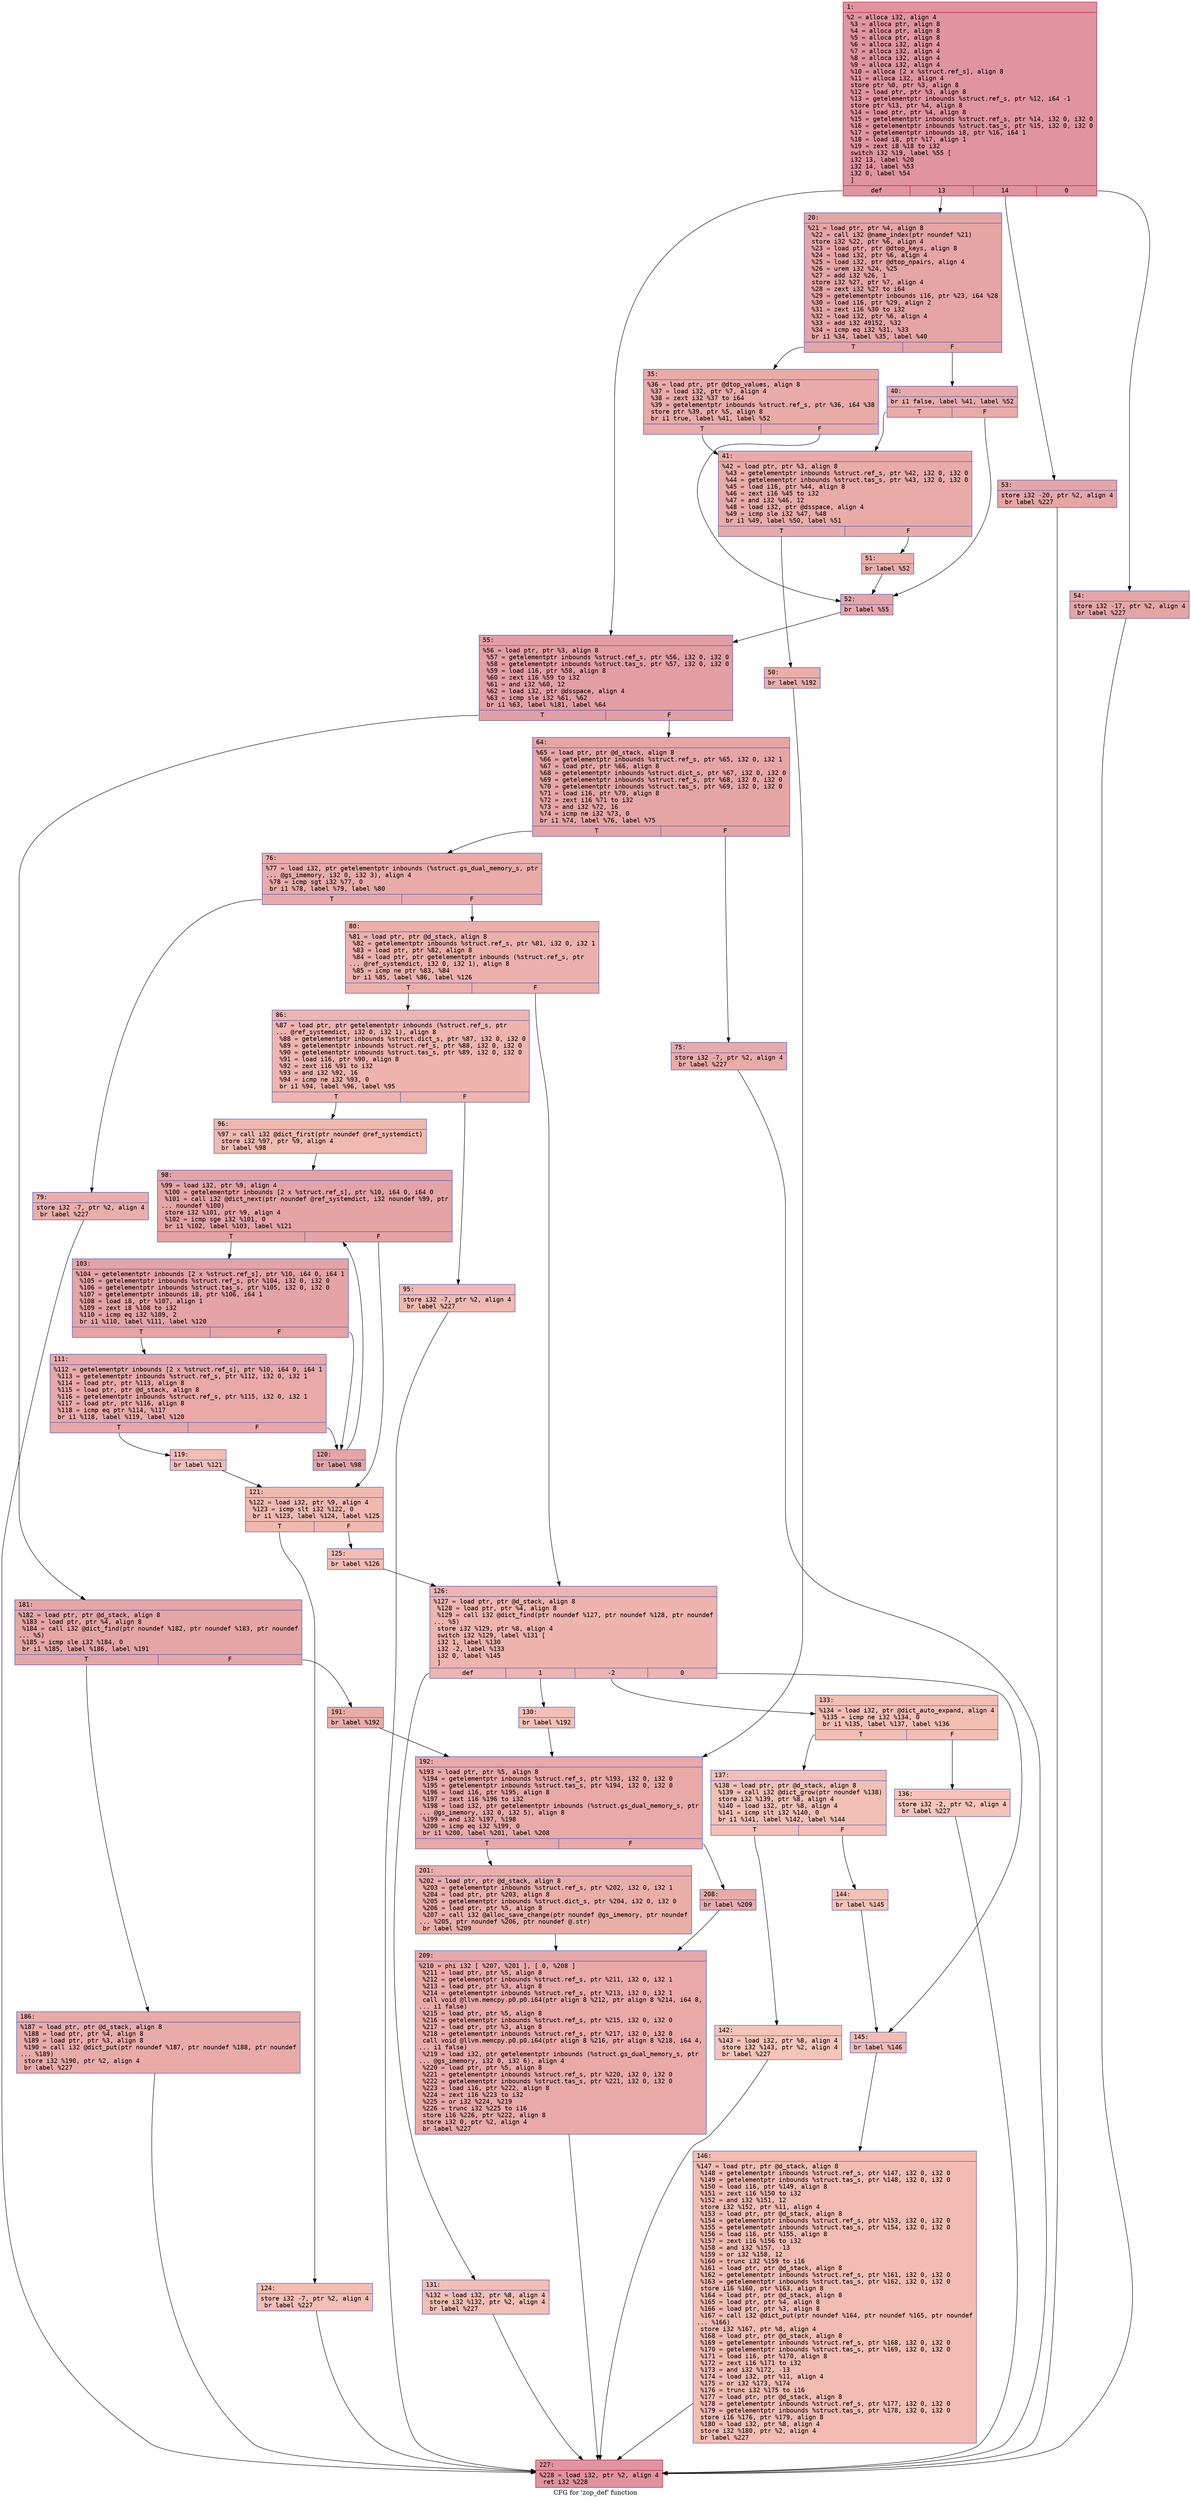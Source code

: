 digraph "CFG for 'zop_def' function" {
	label="CFG for 'zop_def' function";

	Node0x600003c06760 [shape=record,color="#b70d28ff", style=filled, fillcolor="#b70d2870" fontname="Courier",label="{1:\l|  %2 = alloca i32, align 4\l  %3 = alloca ptr, align 8\l  %4 = alloca ptr, align 8\l  %5 = alloca ptr, align 8\l  %6 = alloca i32, align 4\l  %7 = alloca i32, align 4\l  %8 = alloca i32, align 4\l  %9 = alloca i32, align 4\l  %10 = alloca [2 x %struct.ref_s], align 8\l  %11 = alloca i32, align 4\l  store ptr %0, ptr %3, align 8\l  %12 = load ptr, ptr %3, align 8\l  %13 = getelementptr inbounds %struct.ref_s, ptr %12, i64 -1\l  store ptr %13, ptr %4, align 8\l  %14 = load ptr, ptr %4, align 8\l  %15 = getelementptr inbounds %struct.ref_s, ptr %14, i32 0, i32 0\l  %16 = getelementptr inbounds %struct.tas_s, ptr %15, i32 0, i32 0\l  %17 = getelementptr inbounds i8, ptr %16, i64 1\l  %18 = load i8, ptr %17, align 1\l  %19 = zext i8 %18 to i32\l  switch i32 %19, label %55 [\l    i32 13, label %20\l    i32 14, label %53\l    i32 0, label %54\l  ]\l|{<s0>def|<s1>13|<s2>14|<s3>0}}"];
	Node0x600003c06760:s0 -> Node0x600003c06a80[tooltip="1 -> 55\nProbability 25.00%" ];
	Node0x600003c06760:s1 -> Node0x600003c067b0[tooltip="1 -> 20\nProbability 25.00%" ];
	Node0x600003c06760:s2 -> Node0x600003c069e0[tooltip="1 -> 53\nProbability 25.00%" ];
	Node0x600003c06760:s3 -> Node0x600003c06a30[tooltip="1 -> 54\nProbability 25.00%" ];
	Node0x600003c067b0 [shape=record,color="#3d50c3ff", style=filled, fillcolor="#c5333470" fontname="Courier",label="{20:\l|  %21 = load ptr, ptr %4, align 8\l  %22 = call i32 @name_index(ptr noundef %21)\l  store i32 %22, ptr %6, align 4\l  %23 = load ptr, ptr @dtop_keys, align 8\l  %24 = load i32, ptr %6, align 4\l  %25 = load i32, ptr @dtop_npairs, align 4\l  %26 = urem i32 %24, %25\l  %27 = add i32 %26, 1\l  store i32 %27, ptr %7, align 4\l  %28 = zext i32 %27 to i64\l  %29 = getelementptr inbounds i16, ptr %23, i64 %28\l  %30 = load i16, ptr %29, align 2\l  %31 = zext i16 %30 to i32\l  %32 = load i32, ptr %6, align 4\l  %33 = add i32 49152, %32\l  %34 = icmp eq i32 %31, %33\l  br i1 %34, label %35, label %40\l|{<s0>T|<s1>F}}"];
	Node0x600003c067b0:s0 -> Node0x600003c06800[tooltip="20 -> 35\nProbability 50.00%" ];
	Node0x600003c067b0:s1 -> Node0x600003c06850[tooltip="20 -> 40\nProbability 50.00%" ];
	Node0x600003c06800 [shape=record,color="#3d50c3ff", style=filled, fillcolor="#cc403a70" fontname="Courier",label="{35:\l|  %36 = load ptr, ptr @dtop_values, align 8\l  %37 = load i32, ptr %7, align 4\l  %38 = zext i32 %37 to i64\l  %39 = getelementptr inbounds %struct.ref_s, ptr %36, i64 %38\l  store ptr %39, ptr %5, align 8\l  br i1 true, label %41, label %52\l|{<s0>T|<s1>F}}"];
	Node0x600003c06800:s0 -> Node0x600003c068a0[tooltip="35 -> 41\nProbability 50.00%" ];
	Node0x600003c06800:s1 -> Node0x600003c06990[tooltip="35 -> 52\nProbability 50.00%" ];
	Node0x600003c06850 [shape=record,color="#3d50c3ff", style=filled, fillcolor="#cc403a70" fontname="Courier",label="{40:\l|  br i1 false, label %41, label %52\l|{<s0>T|<s1>F}}"];
	Node0x600003c06850:s0 -> Node0x600003c068a0[tooltip="40 -> 41\nProbability 50.00%" ];
	Node0x600003c06850:s1 -> Node0x600003c06990[tooltip="40 -> 52\nProbability 50.00%" ];
	Node0x600003c068a0 [shape=record,color="#3d50c3ff", style=filled, fillcolor="#cc403a70" fontname="Courier",label="{41:\l|  %42 = load ptr, ptr %3, align 8\l  %43 = getelementptr inbounds %struct.ref_s, ptr %42, i32 0, i32 0\l  %44 = getelementptr inbounds %struct.tas_s, ptr %43, i32 0, i32 0\l  %45 = load i16, ptr %44, align 8\l  %46 = zext i16 %45 to i32\l  %47 = and i32 %46, 12\l  %48 = load i32, ptr @dsspace, align 4\l  %49 = icmp sle i32 %47, %48\l  br i1 %49, label %50, label %51\l|{<s0>T|<s1>F}}"];
	Node0x600003c068a0:s0 -> Node0x600003c068f0[tooltip="41 -> 50\nProbability 50.00%" ];
	Node0x600003c068a0:s1 -> Node0x600003c06940[tooltip="41 -> 51\nProbability 50.00%" ];
	Node0x600003c068f0 [shape=record,color="#3d50c3ff", style=filled, fillcolor="#d0473d70" fontname="Courier",label="{50:\l|  br label %192\l}"];
	Node0x600003c068f0 -> Node0x600003c073e0[tooltip="50 -> 192\nProbability 100.00%" ];
	Node0x600003c06940 [shape=record,color="#3d50c3ff", style=filled, fillcolor="#d0473d70" fontname="Courier",label="{51:\l|  br label %52\l}"];
	Node0x600003c06940 -> Node0x600003c06990[tooltip="51 -> 52\nProbability 100.00%" ];
	Node0x600003c06990 [shape=record,color="#3d50c3ff", style=filled, fillcolor="#c5333470" fontname="Courier",label="{52:\l|  br label %55\l}"];
	Node0x600003c06990 -> Node0x600003c06a80[tooltip="52 -> 55\nProbability 100.00%" ];
	Node0x600003c069e0 [shape=record,color="#3d50c3ff", style=filled, fillcolor="#c5333470" fontname="Courier",label="{53:\l|  store i32 -20, ptr %2, align 4\l  br label %227\l}"];
	Node0x600003c069e0 -> Node0x600003c07520[tooltip="53 -> 227\nProbability 100.00%" ];
	Node0x600003c06a30 [shape=record,color="#3d50c3ff", style=filled, fillcolor="#c5333470" fontname="Courier",label="{54:\l|  store i32 -17, ptr %2, align 4\l  br label %227\l}"];
	Node0x600003c06a30 -> Node0x600003c07520[tooltip="54 -> 227\nProbability 100.00%" ];
	Node0x600003c06a80 [shape=record,color="#3d50c3ff", style=filled, fillcolor="#be242e70" fontname="Courier",label="{55:\l|  %56 = load ptr, ptr %3, align 8\l  %57 = getelementptr inbounds %struct.ref_s, ptr %56, i32 0, i32 0\l  %58 = getelementptr inbounds %struct.tas_s, ptr %57, i32 0, i32 0\l  %59 = load i16, ptr %58, align 8\l  %60 = zext i16 %59 to i32\l  %61 = and i32 %60, 12\l  %62 = load i32, ptr @dsspace, align 4\l  %63 = icmp sle i32 %61, %62\l  br i1 %63, label %181, label %64\l|{<s0>T|<s1>F}}"];
	Node0x600003c06a80:s0 -> Node0x600003c072f0[tooltip="55 -> 181\nProbability 50.00%" ];
	Node0x600003c06a80:s1 -> Node0x600003c06ad0[tooltip="55 -> 64\nProbability 50.00%" ];
	Node0x600003c06ad0 [shape=record,color="#3d50c3ff", style=filled, fillcolor="#c5333470" fontname="Courier",label="{64:\l|  %65 = load ptr, ptr @d_stack, align 8\l  %66 = getelementptr inbounds %struct.ref_s, ptr %65, i32 0, i32 1\l  %67 = load ptr, ptr %66, align 8\l  %68 = getelementptr inbounds %struct.dict_s, ptr %67, i32 0, i32 0\l  %69 = getelementptr inbounds %struct.ref_s, ptr %68, i32 0, i32 0\l  %70 = getelementptr inbounds %struct.tas_s, ptr %69, i32 0, i32 0\l  %71 = load i16, ptr %70, align 8\l  %72 = zext i16 %71 to i32\l  %73 = and i32 %72, 16\l  %74 = icmp ne i32 %73, 0\l  br i1 %74, label %76, label %75\l|{<s0>T|<s1>F}}"];
	Node0x600003c06ad0:s0 -> Node0x600003c06b70[tooltip="64 -> 76\nProbability 50.00%" ];
	Node0x600003c06ad0:s1 -> Node0x600003c06b20[tooltip="64 -> 75\nProbability 50.00%" ];
	Node0x600003c06b20 [shape=record,color="#3d50c3ff", style=filled, fillcolor="#cc403a70" fontname="Courier",label="{75:\l|  store i32 -7, ptr %2, align 4\l  br label %227\l}"];
	Node0x600003c06b20 -> Node0x600003c07520[tooltip="75 -> 227\nProbability 100.00%" ];
	Node0x600003c06b70 [shape=record,color="#3d50c3ff", style=filled, fillcolor="#cc403a70" fontname="Courier",label="{76:\l|  %77 = load i32, ptr getelementptr inbounds (%struct.gs_dual_memory_s, ptr\l... @gs_imemory, i32 0, i32 3), align 4\l  %78 = icmp sgt i32 %77, 0\l  br i1 %78, label %79, label %80\l|{<s0>T|<s1>F}}"];
	Node0x600003c06b70:s0 -> Node0x600003c06bc0[tooltip="76 -> 79\nProbability 62.50%" ];
	Node0x600003c06b70:s1 -> Node0x600003c06c10[tooltip="76 -> 80\nProbability 37.50%" ];
	Node0x600003c06bc0 [shape=record,color="#3d50c3ff", style=filled, fillcolor="#d0473d70" fontname="Courier",label="{79:\l|  store i32 -7, ptr %2, align 4\l  br label %227\l}"];
	Node0x600003c06bc0 -> Node0x600003c07520[tooltip="79 -> 227\nProbability 100.00%" ];
	Node0x600003c06c10 [shape=record,color="#3d50c3ff", style=filled, fillcolor="#d24b4070" fontname="Courier",label="{80:\l|  %81 = load ptr, ptr @d_stack, align 8\l  %82 = getelementptr inbounds %struct.ref_s, ptr %81, i32 0, i32 1\l  %83 = load ptr, ptr %82, align 8\l  %84 = load ptr, ptr getelementptr inbounds (%struct.ref_s, ptr\l... @ref_systemdict, i32 0, i32 1), align 8\l  %85 = icmp ne ptr %83, %84\l  br i1 %85, label %86, label %126\l|{<s0>T|<s1>F}}"];
	Node0x600003c06c10:s0 -> Node0x600003c06c60[tooltip="80 -> 86\nProbability 62.50%" ];
	Node0x600003c06c10:s1 -> Node0x600003c06fd0[tooltip="80 -> 126\nProbability 37.50%" ];
	Node0x600003c06c60 [shape=record,color="#3d50c3ff", style=filled, fillcolor="#d8564670" fontname="Courier",label="{86:\l|  %87 = load ptr, ptr getelementptr inbounds (%struct.ref_s, ptr\l... @ref_systemdict, i32 0, i32 1), align 8\l  %88 = getelementptr inbounds %struct.dict_s, ptr %87, i32 0, i32 0\l  %89 = getelementptr inbounds %struct.ref_s, ptr %88, i32 0, i32 0\l  %90 = getelementptr inbounds %struct.tas_s, ptr %89, i32 0, i32 0\l  %91 = load i16, ptr %90, align 8\l  %92 = zext i16 %91 to i32\l  %93 = and i32 %92, 16\l  %94 = icmp ne i32 %93, 0\l  br i1 %94, label %96, label %95\l|{<s0>T|<s1>F}}"];
	Node0x600003c06c60:s0 -> Node0x600003c06d00[tooltip="86 -> 96\nProbability 50.00%" ];
	Node0x600003c06c60:s1 -> Node0x600003c06cb0[tooltip="86 -> 95\nProbability 50.00%" ];
	Node0x600003c06cb0 [shape=record,color="#3d50c3ff", style=filled, fillcolor="#de614d70" fontname="Courier",label="{95:\l|  store i32 -7, ptr %2, align 4\l  br label %227\l}"];
	Node0x600003c06cb0 -> Node0x600003c07520[tooltip="95 -> 227\nProbability 100.00%" ];
	Node0x600003c06d00 [shape=record,color="#3d50c3ff", style=filled, fillcolor="#de614d70" fontname="Courier",label="{96:\l|  %97 = call i32 @dict_first(ptr noundef @ref_systemdict)\l  store i32 %97, ptr %9, align 4\l  br label %98\l}"];
	Node0x600003c06d00 -> Node0x600003c06d50[tooltip="96 -> 98\nProbability 100.00%" ];
	Node0x600003c06d50 [shape=record,color="#3d50c3ff", style=filled, fillcolor="#c32e3170" fontname="Courier",label="{98:\l|  %99 = load i32, ptr %9, align 4\l  %100 = getelementptr inbounds [2 x %struct.ref_s], ptr %10, i64 0, i64 0\l  %101 = call i32 @dict_next(ptr noundef @ref_systemdict, i32 noundef %99, ptr\l... noundef %100)\l  store i32 %101, ptr %9, align 4\l  %102 = icmp sge i32 %101, 0\l  br i1 %102, label %103, label %121\l|{<s0>T|<s1>F}}"];
	Node0x600003c06d50:s0 -> Node0x600003c06da0[tooltip="98 -> 103\nProbability 96.88%" ];
	Node0x600003c06d50:s1 -> Node0x600003c06ee0[tooltip="98 -> 121\nProbability 3.12%" ];
	Node0x600003c06da0 [shape=record,color="#3d50c3ff", style=filled, fillcolor="#c32e3170" fontname="Courier",label="{103:\l|  %104 = getelementptr inbounds [2 x %struct.ref_s], ptr %10, i64 0, i64 1\l  %105 = getelementptr inbounds %struct.ref_s, ptr %104, i32 0, i32 0\l  %106 = getelementptr inbounds %struct.tas_s, ptr %105, i32 0, i32 0\l  %107 = getelementptr inbounds i8, ptr %106, i64 1\l  %108 = load i8, ptr %107, align 1\l  %109 = zext i8 %108 to i32\l  %110 = icmp eq i32 %109, 2\l  br i1 %110, label %111, label %120\l|{<s0>T|<s1>F}}"];
	Node0x600003c06da0:s0 -> Node0x600003c06df0[tooltip="103 -> 111\nProbability 50.00%" ];
	Node0x600003c06da0:s1 -> Node0x600003c06e90[tooltip="103 -> 120\nProbability 50.00%" ];
	Node0x600003c06df0 [shape=record,color="#3d50c3ff", style=filled, fillcolor="#ca3b3770" fontname="Courier",label="{111:\l|  %112 = getelementptr inbounds [2 x %struct.ref_s], ptr %10, i64 0, i64 1\l  %113 = getelementptr inbounds %struct.ref_s, ptr %112, i32 0, i32 1\l  %114 = load ptr, ptr %113, align 8\l  %115 = load ptr, ptr @d_stack, align 8\l  %116 = getelementptr inbounds %struct.ref_s, ptr %115, i32 0, i32 1\l  %117 = load ptr, ptr %116, align 8\l  %118 = icmp eq ptr %114, %117\l  br i1 %118, label %119, label %120\l|{<s0>T|<s1>F}}"];
	Node0x600003c06df0:s0 -> Node0x600003c06e40[tooltip="111 -> 119\nProbability 3.12%" ];
	Node0x600003c06df0:s1 -> Node0x600003c06e90[tooltip="111 -> 120\nProbability 96.88%" ];
	Node0x600003c06e40 [shape=record,color="#3d50c3ff", style=filled, fillcolor="#e36c5570" fontname="Courier",label="{119:\l|  br label %121\l}"];
	Node0x600003c06e40 -> Node0x600003c06ee0[tooltip="119 -> 121\nProbability 100.00%" ];
	Node0x600003c06e90 [shape=record,color="#3d50c3ff", style=filled, fillcolor="#c5333470" fontname="Courier",label="{120:\l|  br label %98\l}"];
	Node0x600003c06e90 -> Node0x600003c06d50[tooltip="120 -> 98\nProbability 100.00%" ];
	Node0x600003c06ee0 [shape=record,color="#3d50c3ff", style=filled, fillcolor="#de614d70" fontname="Courier",label="{121:\l|  %122 = load i32, ptr %9, align 4\l  %123 = icmp slt i32 %122, 0\l  br i1 %123, label %124, label %125\l|{<s0>T|<s1>F}}"];
	Node0x600003c06ee0:s0 -> Node0x600003c06f30[tooltip="121 -> 124\nProbability 37.50%" ];
	Node0x600003c06ee0:s1 -> Node0x600003c06f80[tooltip="121 -> 125\nProbability 62.50%" ];
	Node0x600003c06f30 [shape=record,color="#3d50c3ff", style=filled, fillcolor="#e36c5570" fontname="Courier",label="{124:\l|  store i32 -7, ptr %2, align 4\l  br label %227\l}"];
	Node0x600003c06f30 -> Node0x600003c07520[tooltip="124 -> 227\nProbability 100.00%" ];
	Node0x600003c06f80 [shape=record,color="#3d50c3ff", style=filled, fillcolor="#e1675170" fontname="Courier",label="{125:\l|  br label %126\l}"];
	Node0x600003c06f80 -> Node0x600003c06fd0[tooltip="125 -> 126\nProbability 100.00%" ];
	Node0x600003c06fd0 [shape=record,color="#3d50c3ff", style=filled, fillcolor="#d8564670" fontname="Courier",label="{126:\l|  %127 = load ptr, ptr @d_stack, align 8\l  %128 = load ptr, ptr %4, align 8\l  %129 = call i32 @dict_find(ptr noundef %127, ptr noundef %128, ptr noundef\l... %5)\l  store i32 %129, ptr %8, align 4\l  switch i32 %129, label %131 [\l    i32 1, label %130\l    i32 -2, label %133\l    i32 0, label %145\l  ]\l|{<s0>def|<s1>1|<s2>-2|<s3>0}}"];
	Node0x600003c06fd0:s0 -> Node0x600003c07070[tooltip="126 -> 131\nProbability 25.00%" ];
	Node0x600003c06fd0:s1 -> Node0x600003c07020[tooltip="126 -> 130\nProbability 25.00%" ];
	Node0x600003c06fd0:s2 -> Node0x600003c070c0[tooltip="126 -> 133\nProbability 25.00%" ];
	Node0x600003c06fd0:s3 -> Node0x600003c07250[tooltip="126 -> 145\nProbability 25.00%" ];
	Node0x600003c07020 [shape=record,color="#3d50c3ff", style=filled, fillcolor="#e36c5570" fontname="Courier",label="{130:\l|  br label %192\l}"];
	Node0x600003c07020 -> Node0x600003c073e0[tooltip="130 -> 192\nProbability 100.00%" ];
	Node0x600003c07070 [shape=record,color="#3d50c3ff", style=filled, fillcolor="#e36c5570" fontname="Courier",label="{131:\l|  %132 = load i32, ptr %8, align 4\l  store i32 %132, ptr %2, align 4\l  br label %227\l}"];
	Node0x600003c07070 -> Node0x600003c07520[tooltip="131 -> 227\nProbability 100.00%" ];
	Node0x600003c070c0 [shape=record,color="#3d50c3ff", style=filled, fillcolor="#e36c5570" fontname="Courier",label="{133:\l|  %134 = load i32, ptr @dict_auto_expand, align 4\l  %135 = icmp ne i32 %134, 0\l  br i1 %135, label %137, label %136\l|{<s0>T|<s1>F}}"];
	Node0x600003c070c0:s0 -> Node0x600003c07160[tooltip="133 -> 137\nProbability 62.50%" ];
	Node0x600003c070c0:s1 -> Node0x600003c07110[tooltip="133 -> 136\nProbability 37.50%" ];
	Node0x600003c07110 [shape=record,color="#3d50c3ff", style=filled, fillcolor="#e8765c70" fontname="Courier",label="{136:\l|  store i32 -2, ptr %2, align 4\l  br label %227\l}"];
	Node0x600003c07110 -> Node0x600003c07520[tooltip="136 -> 227\nProbability 100.00%" ];
	Node0x600003c07160 [shape=record,color="#3d50c3ff", style=filled, fillcolor="#e5705870" fontname="Courier",label="{137:\l|  %138 = load ptr, ptr @d_stack, align 8\l  %139 = call i32 @dict_grow(ptr noundef %138)\l  store i32 %139, ptr %8, align 4\l  %140 = load i32, ptr %8, align 4\l  %141 = icmp slt i32 %140, 0\l  br i1 %141, label %142, label %144\l|{<s0>T|<s1>F}}"];
	Node0x600003c07160:s0 -> Node0x600003c071b0[tooltip="137 -> 142\nProbability 37.50%" ];
	Node0x600003c07160:s1 -> Node0x600003c07200[tooltip="137 -> 144\nProbability 62.50%" ];
	Node0x600003c071b0 [shape=record,color="#3d50c3ff", style=filled, fillcolor="#e97a5f70" fontname="Courier",label="{142:\l|  %143 = load i32, ptr %8, align 4\l  store i32 %143, ptr %2, align 4\l  br label %227\l}"];
	Node0x600003c071b0 -> Node0x600003c07520[tooltip="142 -> 227\nProbability 100.00%" ];
	Node0x600003c07200 [shape=record,color="#3d50c3ff", style=filled, fillcolor="#e8765c70" fontname="Courier",label="{144:\l|  br label %145\l}"];
	Node0x600003c07200 -> Node0x600003c07250[tooltip="144 -> 145\nProbability 100.00%" ];
	Node0x600003c07250 [shape=record,color="#3d50c3ff", style=filled, fillcolor="#e1675170" fontname="Courier",label="{145:\l|  br label %146\l}"];
	Node0x600003c07250 -> Node0x600003c072a0[tooltip="145 -> 146\nProbability 100.00%" ];
	Node0x600003c072a0 [shape=record,color="#3d50c3ff", style=filled, fillcolor="#e1675170" fontname="Courier",label="{146:\l|  %147 = load ptr, ptr @d_stack, align 8\l  %148 = getelementptr inbounds %struct.ref_s, ptr %147, i32 0, i32 0\l  %149 = getelementptr inbounds %struct.tas_s, ptr %148, i32 0, i32 0\l  %150 = load i16, ptr %149, align 8\l  %151 = zext i16 %150 to i32\l  %152 = and i32 %151, 12\l  store i32 %152, ptr %11, align 4\l  %153 = load ptr, ptr @d_stack, align 8\l  %154 = getelementptr inbounds %struct.ref_s, ptr %153, i32 0, i32 0\l  %155 = getelementptr inbounds %struct.tas_s, ptr %154, i32 0, i32 0\l  %156 = load i16, ptr %155, align 8\l  %157 = zext i16 %156 to i32\l  %158 = and i32 %157, -13\l  %159 = or i32 %158, 12\l  %160 = trunc i32 %159 to i16\l  %161 = load ptr, ptr @d_stack, align 8\l  %162 = getelementptr inbounds %struct.ref_s, ptr %161, i32 0, i32 0\l  %163 = getelementptr inbounds %struct.tas_s, ptr %162, i32 0, i32 0\l  store i16 %160, ptr %163, align 8\l  %164 = load ptr, ptr @d_stack, align 8\l  %165 = load ptr, ptr %4, align 8\l  %166 = load ptr, ptr %3, align 8\l  %167 = call i32 @dict_put(ptr noundef %164, ptr noundef %165, ptr noundef\l... %166)\l  store i32 %167, ptr %8, align 4\l  %168 = load ptr, ptr @d_stack, align 8\l  %169 = getelementptr inbounds %struct.ref_s, ptr %168, i32 0, i32 0\l  %170 = getelementptr inbounds %struct.tas_s, ptr %169, i32 0, i32 0\l  %171 = load i16, ptr %170, align 8\l  %172 = zext i16 %171 to i32\l  %173 = and i32 %172, -13\l  %174 = load i32, ptr %11, align 4\l  %175 = or i32 %173, %174\l  %176 = trunc i32 %175 to i16\l  %177 = load ptr, ptr @d_stack, align 8\l  %178 = getelementptr inbounds %struct.ref_s, ptr %177, i32 0, i32 0\l  %179 = getelementptr inbounds %struct.tas_s, ptr %178, i32 0, i32 0\l  store i16 %176, ptr %179, align 8\l  %180 = load i32, ptr %8, align 4\l  store i32 %180, ptr %2, align 4\l  br label %227\l}"];
	Node0x600003c072a0 -> Node0x600003c07520[tooltip="146 -> 227\nProbability 100.00%" ];
	Node0x600003c072f0 [shape=record,color="#3d50c3ff", style=filled, fillcolor="#c5333470" fontname="Courier",label="{181:\l|  %182 = load ptr, ptr @d_stack, align 8\l  %183 = load ptr, ptr %4, align 8\l  %184 = call i32 @dict_find(ptr noundef %182, ptr noundef %183, ptr noundef\l... %5)\l  %185 = icmp sle i32 %184, 0\l  br i1 %185, label %186, label %191\l|{<s0>T|<s1>F}}"];
	Node0x600003c072f0:s0 -> Node0x600003c07340[tooltip="181 -> 186\nProbability 50.00%" ];
	Node0x600003c072f0:s1 -> Node0x600003c07390[tooltip="181 -> 191\nProbability 50.00%" ];
	Node0x600003c07340 [shape=record,color="#3d50c3ff", style=filled, fillcolor="#cc403a70" fontname="Courier",label="{186:\l|  %187 = load ptr, ptr @d_stack, align 8\l  %188 = load ptr, ptr %4, align 8\l  %189 = load ptr, ptr %3, align 8\l  %190 = call i32 @dict_put(ptr noundef %187, ptr noundef %188, ptr noundef\l... %189)\l  store i32 %190, ptr %2, align 4\l  br label %227\l}"];
	Node0x600003c07340 -> Node0x600003c07520[tooltip="186 -> 227\nProbability 100.00%" ];
	Node0x600003c07390 [shape=record,color="#3d50c3ff", style=filled, fillcolor="#cc403a70" fontname="Courier",label="{191:\l|  br label %192\l}"];
	Node0x600003c07390 -> Node0x600003c073e0[tooltip="191 -> 192\nProbability 100.00%" ];
	Node0x600003c073e0 [shape=record,color="#3d50c3ff", style=filled, fillcolor="#ca3b3770" fontname="Courier",label="{192:\l|  %193 = load ptr, ptr %5, align 8\l  %194 = getelementptr inbounds %struct.ref_s, ptr %193, i32 0, i32 0\l  %195 = getelementptr inbounds %struct.tas_s, ptr %194, i32 0, i32 0\l  %196 = load i16, ptr %195, align 8\l  %197 = zext i16 %196 to i32\l  %198 = load i32, ptr getelementptr inbounds (%struct.gs_dual_memory_s, ptr\l... @gs_imemory, i32 0, i32 5), align 8\l  %199 = and i32 %197, %198\l  %200 = icmp eq i32 %199, 0\l  br i1 %200, label %201, label %208\l|{<s0>T|<s1>F}}"];
	Node0x600003c073e0:s0 -> Node0x600003c07430[tooltip="192 -> 201\nProbability 37.50%" ];
	Node0x600003c073e0:s1 -> Node0x600003c07480[tooltip="192 -> 208\nProbability 62.50%" ];
	Node0x600003c07430 [shape=record,color="#3d50c3ff", style=filled, fillcolor="#d0473d70" fontname="Courier",label="{201:\l|  %202 = load ptr, ptr @d_stack, align 8\l  %203 = getelementptr inbounds %struct.ref_s, ptr %202, i32 0, i32 1\l  %204 = load ptr, ptr %203, align 8\l  %205 = getelementptr inbounds %struct.dict_s, ptr %204, i32 0, i32 0\l  %206 = load ptr, ptr %5, align 8\l  %207 = call i32 @alloc_save_change(ptr noundef @gs_imemory, ptr noundef\l... %205, ptr noundef %206, ptr noundef @.str)\l  br label %209\l}"];
	Node0x600003c07430 -> Node0x600003c074d0[tooltip="201 -> 209\nProbability 100.00%" ];
	Node0x600003c07480 [shape=record,color="#3d50c3ff", style=filled, fillcolor="#cc403a70" fontname="Courier",label="{208:\l|  br label %209\l}"];
	Node0x600003c07480 -> Node0x600003c074d0[tooltip="208 -> 209\nProbability 100.00%" ];
	Node0x600003c074d0 [shape=record,color="#3d50c3ff", style=filled, fillcolor="#ca3b3770" fontname="Courier",label="{209:\l|  %210 = phi i32 [ %207, %201 ], [ 0, %208 ]\l  %211 = load ptr, ptr %5, align 8\l  %212 = getelementptr inbounds %struct.ref_s, ptr %211, i32 0, i32 1\l  %213 = load ptr, ptr %3, align 8\l  %214 = getelementptr inbounds %struct.ref_s, ptr %213, i32 0, i32 1\l  call void @llvm.memcpy.p0.p0.i64(ptr align 8 %212, ptr align 8 %214, i64 8,\l... i1 false)\l  %215 = load ptr, ptr %5, align 8\l  %216 = getelementptr inbounds %struct.ref_s, ptr %215, i32 0, i32 0\l  %217 = load ptr, ptr %3, align 8\l  %218 = getelementptr inbounds %struct.ref_s, ptr %217, i32 0, i32 0\l  call void @llvm.memcpy.p0.p0.i64(ptr align 8 %216, ptr align 8 %218, i64 4,\l... i1 false)\l  %219 = load i32, ptr getelementptr inbounds (%struct.gs_dual_memory_s, ptr\l... @gs_imemory, i32 0, i32 6), align 4\l  %220 = load ptr, ptr %5, align 8\l  %221 = getelementptr inbounds %struct.ref_s, ptr %220, i32 0, i32 0\l  %222 = getelementptr inbounds %struct.tas_s, ptr %221, i32 0, i32 0\l  %223 = load i16, ptr %222, align 8\l  %224 = zext i16 %223 to i32\l  %225 = or i32 %224, %219\l  %226 = trunc i32 %225 to i16\l  store i16 %226, ptr %222, align 8\l  store i32 0, ptr %2, align 4\l  br label %227\l}"];
	Node0x600003c074d0 -> Node0x600003c07520[tooltip="209 -> 227\nProbability 100.00%" ];
	Node0x600003c07520 [shape=record,color="#b70d28ff", style=filled, fillcolor="#b70d2870" fontname="Courier",label="{227:\l|  %228 = load i32, ptr %2, align 4\l  ret i32 %228\l}"];
}
